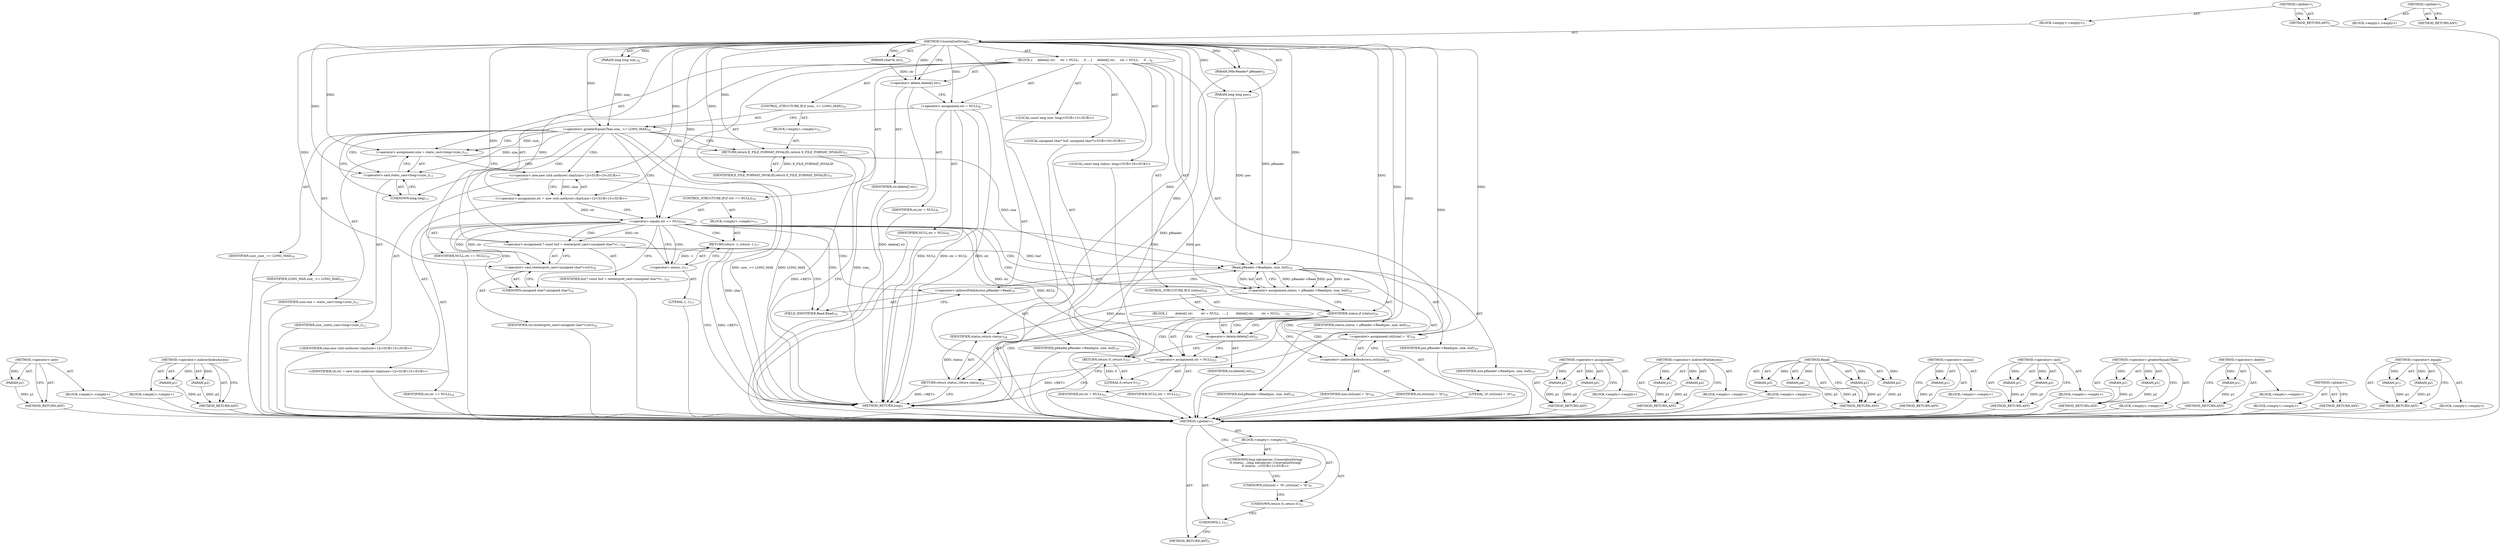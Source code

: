 digraph "&lt;global&gt;" {
vulnerable_125 [label=<(METHOD,&lt;operator&gt;.new)>];
vulnerable_126 [label=<(PARAM,p1)>];
vulnerable_127 [label=<(BLOCK,&lt;empty&gt;,&lt;empty&gt;)>];
vulnerable_128 [label=<(METHOD_RETURN,ANY)>];
vulnerable_150 [label=<(METHOD,&lt;operator&gt;.indirectIndexAccess)>];
vulnerable_151 [label=<(PARAM,p1)>];
vulnerable_152 [label=<(PARAM,p2)>];
vulnerable_153 [label=<(BLOCK,&lt;empty&gt;,&lt;empty&gt;)>];
vulnerable_154 [label=<(METHOD_RETURN,ANY)>];
vulnerable_6 [label=<(METHOD,&lt;global&gt;)<SUB>1</SUB>>];
vulnerable_7 [label=<(BLOCK,&lt;empty&gt;,&lt;empty&gt;)<SUB>1</SUB>>];
vulnerable_8 [label=<(METHOD,UnserializeString)<SUB>1</SUB>>];
vulnerable_9 [label=<(PARAM,IMkvReader* pReader)<SUB>2</SUB>>];
vulnerable_10 [label=<(PARAM,long long pos)<SUB>3</SUB>>];
vulnerable_11 [label=<(PARAM,long long size_)<SUB>4</SUB>>];
vulnerable_12 [label=<(PARAM,char*&amp; str)<SUB>5</SUB>>];
vulnerable_13 [label=<(BLOCK,{
     delete[] str;
     str = NULL;
 
    if ...,{
     delete[] str;
     str = NULL;
 
    if ...)<SUB>6</SUB>>];
vulnerable_14 [label=<(&lt;operator&gt;.delete,delete[] str)<SUB>7</SUB>>];
vulnerable_15 [label=<(IDENTIFIER,str,delete[] str)<SUB>7</SUB>>];
vulnerable_16 [label=<(&lt;operator&gt;.assignment,str = NULL)<SUB>8</SUB>>];
vulnerable_17 [label=<(IDENTIFIER,str,str = NULL)<SUB>8</SUB>>];
vulnerable_18 [label=<(IDENTIFIER,NULL,str = NULL)<SUB>8</SUB>>];
vulnerable_19 [label=<(CONTROL_STRUCTURE,IF,if (size_ &gt;= LONG_MAX))<SUB>10</SUB>>];
vulnerable_20 [label=<(&lt;operator&gt;.greaterEqualsThan,size_ &gt;= LONG_MAX)<SUB>10</SUB>>];
vulnerable_21 [label=<(IDENTIFIER,size_,size_ &gt;= LONG_MAX)<SUB>10</SUB>>];
vulnerable_22 [label=<(IDENTIFIER,LONG_MAX,size_ &gt;= LONG_MAX)<SUB>10</SUB>>];
vulnerable_23 [label=<(BLOCK,&lt;empty&gt;,&lt;empty&gt;)<SUB>11</SUB>>];
vulnerable_24 [label=<(RETURN,return E_FILE_FORMAT_INVALID;,return E_FILE_FORMAT_INVALID;)<SUB>11</SUB>>];
vulnerable_25 [label=<(IDENTIFIER,E_FILE_FORMAT_INVALID,return E_FILE_FORMAT_INVALID;)<SUB>11</SUB>>];
vulnerable_26 [label="<(LOCAL,const long size: long)<SUB>13</SUB>>"];
vulnerable_27 [label=<(&lt;operator&gt;.assignment,size = static_cast&lt;long&gt;(size_))<SUB>13</SUB>>];
vulnerable_28 [label=<(IDENTIFIER,size,size = static_cast&lt;long&gt;(size_))<SUB>13</SUB>>];
vulnerable_29 [label=<(&lt;operator&gt;.cast,static_cast&lt;long&gt;(size_))<SUB>13</SUB>>];
vulnerable_30 [label=<(UNKNOWN,long,long)<SUB>13</SUB>>];
vulnerable_31 [label=<(IDENTIFIER,size_,static_cast&lt;long&gt;(size_))<SUB>13</SUB>>];
vulnerable_32 [label="<(&lt;operator&gt;.assignment,str = new (std::nothrow) char[size+1])<SUB>15</SUB>>"];
vulnerable_33 [label="<(IDENTIFIER,str,str = new (std::nothrow) char[size+1])<SUB>15</SUB>>"];
vulnerable_34 [label="<(&lt;operator&gt;.new,new (std::nothrow) char[size+1])<SUB>15</SUB>>"];
vulnerable_35 [label="<(IDENTIFIER,char,new (std::nothrow) char[size+1])<SUB>15</SUB>>"];
vulnerable_36 [label=<(CONTROL_STRUCTURE,IF,if (str == NULL))<SUB>16</SUB>>];
vulnerable_37 [label=<(&lt;operator&gt;.equals,str == NULL)<SUB>16</SUB>>];
vulnerable_38 [label=<(IDENTIFIER,str,str == NULL)<SUB>16</SUB>>];
vulnerable_39 [label=<(IDENTIFIER,NULL,str == NULL)<SUB>16</SUB>>];
vulnerable_40 [label=<(BLOCK,&lt;empty&gt;,&lt;empty&gt;)<SUB>17</SUB>>];
vulnerable_41 [label=<(RETURN,return -1;,return -1;)<SUB>17</SUB>>];
vulnerable_42 [label=<(&lt;operator&gt;.minus,-1)<SUB>17</SUB>>];
vulnerable_43 [label=<(LITERAL,1,-1)<SUB>17</SUB>>];
vulnerable_44 [label="<(LOCAL,unsigned char* buf: unsigned char*)<SUB>18</SUB>>"];
vulnerable_45 [label=<(&lt;operator&gt;.assignment,* const buf = reinterpret_cast&lt;unsigned char*&gt;(...)<SUB>18</SUB>>];
vulnerable_46 [label=<(IDENTIFIER,buf,* const buf = reinterpret_cast&lt;unsigned char*&gt;(...)<SUB>18</SUB>>];
vulnerable_47 [label=<(&lt;operator&gt;.cast,reinterpret_cast&lt;unsigned char*&gt;(str))<SUB>18</SUB>>];
vulnerable_48 [label=<(UNKNOWN,unsigned char*,unsigned char*)<SUB>18</SUB>>];
vulnerable_49 [label=<(IDENTIFIER,str,reinterpret_cast&lt;unsigned char*&gt;(str))<SUB>18</SUB>>];
vulnerable_50 [label="<(LOCAL,const long status: long)<SUB>19</SUB>>"];
vulnerable_51 [label=<(&lt;operator&gt;.assignment,status = pReader-&gt;Read(pos, size, buf))<SUB>19</SUB>>];
vulnerable_52 [label=<(IDENTIFIER,status,status = pReader-&gt;Read(pos, size, buf))<SUB>19</SUB>>];
vulnerable_53 [label=<(Read,pReader-&gt;Read(pos, size, buf))<SUB>19</SUB>>];
vulnerable_54 [label=<(&lt;operator&gt;.indirectFieldAccess,pReader-&gt;Read)<SUB>19</SUB>>];
vulnerable_55 [label=<(IDENTIFIER,pReader,pReader-&gt;Read(pos, size, buf))<SUB>19</SUB>>];
vulnerable_56 [label=<(FIELD_IDENTIFIER,Read,Read)<SUB>19</SUB>>];
vulnerable_57 [label=<(IDENTIFIER,pos,pReader-&gt;Read(pos, size, buf))<SUB>19</SUB>>];
vulnerable_58 [label=<(IDENTIFIER,size,pReader-&gt;Read(pos, size, buf))<SUB>19</SUB>>];
vulnerable_59 [label=<(IDENTIFIER,buf,pReader-&gt;Read(pos, size, buf))<SUB>19</SUB>>];
vulnerable_60 [label=<(CONTROL_STRUCTURE,IF,if (status))<SUB>20</SUB>>];
vulnerable_61 [label=<(IDENTIFIER,status,if (status))<SUB>20</SUB>>];
vulnerable_62 [label=<(BLOCK,{
        delete[] str;
        str = NULL;
   ...,{
        delete[] str;
        str = NULL;
   ...)<SUB>21</SUB>>];
vulnerable_63 [label=<(&lt;operator&gt;.delete,delete[] str)<SUB>22</SUB>>];
vulnerable_64 [label=<(IDENTIFIER,str,delete[] str)<SUB>22</SUB>>];
vulnerable_65 [label=<(&lt;operator&gt;.assignment,str = NULL)<SUB>23</SUB>>];
vulnerable_66 [label=<(IDENTIFIER,str,str = NULL)<SUB>23</SUB>>];
vulnerable_67 [label=<(IDENTIFIER,NULL,str = NULL)<SUB>23</SUB>>];
vulnerable_68 [label=<(RETURN,return status;,return status;)<SUB>24</SUB>>];
vulnerable_69 [label=<(IDENTIFIER,status,return status;)<SUB>24</SUB>>];
vulnerable_70 [label=<(&lt;operator&gt;.assignment,str[size] = '\0')<SUB>26</SUB>>];
vulnerable_71 [label=<(&lt;operator&gt;.indirectIndexAccess,str[size])<SUB>26</SUB>>];
vulnerable_72 [label=<(IDENTIFIER,str,str[size] = '\0')<SUB>26</SUB>>];
vulnerable_73 [label=<(IDENTIFIER,size,str[size] = '\0')<SUB>26</SUB>>];
vulnerable_74 [label=<(LITERAL,'\0',str[size] = '\0')<SUB>26</SUB>>];
vulnerable_75 [label=<(RETURN,return 0;,return 0;)<SUB>27</SUB>>];
vulnerable_76 [label=<(LITERAL,0,return 0;)<SUB>27</SUB>>];
vulnerable_77 [label=<(METHOD_RETURN,long)<SUB>1</SUB>>];
vulnerable_79 [label=<(METHOD_RETURN,ANY)<SUB>1</SUB>>];
vulnerable_110 [label=<(METHOD,&lt;operator&gt;.assignment)>];
vulnerable_111 [label=<(PARAM,p1)>];
vulnerable_112 [label=<(PARAM,p2)>];
vulnerable_113 [label=<(BLOCK,&lt;empty&gt;,&lt;empty&gt;)>];
vulnerable_114 [label=<(METHOD_RETURN,ANY)>];
vulnerable_145 [label=<(METHOD,&lt;operator&gt;.indirectFieldAccess)>];
vulnerable_146 [label=<(PARAM,p1)>];
vulnerable_147 [label=<(PARAM,p2)>];
vulnerable_148 [label=<(BLOCK,&lt;empty&gt;,&lt;empty&gt;)>];
vulnerable_149 [label=<(METHOD_RETURN,ANY)>];
vulnerable_138 [label=<(METHOD,Read)>];
vulnerable_139 [label=<(PARAM,p1)>];
vulnerable_140 [label=<(PARAM,p2)>];
vulnerable_141 [label=<(PARAM,p3)>];
vulnerable_142 [label=<(PARAM,p4)>];
vulnerable_143 [label=<(BLOCK,&lt;empty&gt;,&lt;empty&gt;)>];
vulnerable_144 [label=<(METHOD_RETURN,ANY)>];
vulnerable_134 [label=<(METHOD,&lt;operator&gt;.minus)>];
vulnerable_135 [label=<(PARAM,p1)>];
vulnerable_136 [label=<(BLOCK,&lt;empty&gt;,&lt;empty&gt;)>];
vulnerable_137 [label=<(METHOD_RETURN,ANY)>];
vulnerable_120 [label=<(METHOD,&lt;operator&gt;.cast)>];
vulnerable_121 [label=<(PARAM,p1)>];
vulnerable_122 [label=<(PARAM,p2)>];
vulnerable_123 [label=<(BLOCK,&lt;empty&gt;,&lt;empty&gt;)>];
vulnerable_124 [label=<(METHOD_RETURN,ANY)>];
vulnerable_115 [label=<(METHOD,&lt;operator&gt;.greaterEqualsThan)>];
vulnerable_116 [label=<(PARAM,p1)>];
vulnerable_117 [label=<(PARAM,p2)>];
vulnerable_118 [label=<(BLOCK,&lt;empty&gt;,&lt;empty&gt;)>];
vulnerable_119 [label=<(METHOD_RETURN,ANY)>];
vulnerable_106 [label=<(METHOD,&lt;operator&gt;.delete)>];
vulnerable_107 [label=<(PARAM,p1)>];
vulnerable_108 [label=<(BLOCK,&lt;empty&gt;,&lt;empty&gt;)>];
vulnerable_109 [label=<(METHOD_RETURN,ANY)>];
vulnerable_100 [label=<(METHOD,&lt;global&gt;)<SUB>1</SUB>>];
vulnerable_101 [label=<(BLOCK,&lt;empty&gt;,&lt;empty&gt;)>];
vulnerable_102 [label=<(METHOD_RETURN,ANY)>];
vulnerable_129 [label=<(METHOD,&lt;operator&gt;.equals)>];
vulnerable_130 [label=<(PARAM,p1)>];
vulnerable_131 [label=<(PARAM,p2)>];
vulnerable_132 [label=<(BLOCK,&lt;empty&gt;,&lt;empty&gt;)>];
vulnerable_133 [label=<(METHOD_RETURN,ANY)>];
fixed_6 [label=<(METHOD,&lt;global&gt;)<SUB>1</SUB>>];
fixed_7 [label=<(BLOCK,&lt;empty&gt;,&lt;empty&gt;)<SUB>1</SUB>>];
fixed_8 [label="<(UNKNOWN,long mkvparser::UnserializeString(
  if (status...,long mkvparser::UnserializeString(
  if (status...)<SUB>1</SUB>>"];
fixed_9 [label=<(UNKNOWN,str[size] = '\0';,str[size] = '\0';)<SUB>9</SUB>>];
fixed_10 [label=<(UNKNOWN,return 0;,return 0;)<SUB>11</SUB>>];
fixed_11 [label=<(UNKNOWN,},})<SUB>12</SUB>>];
fixed_12 [label=<(METHOD_RETURN,ANY)<SUB>1</SUB>>];
fixed_17 [label=<(METHOD,&lt;global&gt;)<SUB>1</SUB>>];
fixed_18 [label=<(BLOCK,&lt;empty&gt;,&lt;empty&gt;)>];
fixed_19 [label=<(METHOD_RETURN,ANY)>];
vulnerable_125 -> vulnerable_126  [key=0, label="AST: "];
vulnerable_125 -> vulnerable_126  [key=1, label="DDG: "];
vulnerable_125 -> vulnerable_127  [key=0, label="AST: "];
vulnerable_125 -> vulnerable_128  [key=0, label="AST: "];
vulnerable_125 -> vulnerable_128  [key=1, label="CFG: "];
vulnerable_126 -> vulnerable_128  [key=0, label="DDG: p1"];
vulnerable_127 -> fixed_6  [key=0];
vulnerable_128 -> fixed_6  [key=0];
vulnerable_150 -> vulnerable_151  [key=0, label="AST: "];
vulnerable_150 -> vulnerable_151  [key=1, label="DDG: "];
vulnerable_150 -> vulnerable_153  [key=0, label="AST: "];
vulnerable_150 -> vulnerable_152  [key=0, label="AST: "];
vulnerable_150 -> vulnerable_152  [key=1, label="DDG: "];
vulnerable_150 -> vulnerable_154  [key=0, label="AST: "];
vulnerable_150 -> vulnerable_154  [key=1, label="CFG: "];
vulnerable_151 -> vulnerable_154  [key=0, label="DDG: p1"];
vulnerable_152 -> vulnerable_154  [key=0, label="DDG: p2"];
vulnerable_153 -> fixed_6  [key=0];
vulnerable_154 -> fixed_6  [key=0];
vulnerable_6 -> vulnerable_7  [key=0, label="AST: "];
vulnerable_6 -> vulnerable_79  [key=0, label="AST: "];
vulnerable_6 -> vulnerable_79  [key=1, label="CFG: "];
vulnerable_7 -> vulnerable_8  [key=0, label="AST: "];
vulnerable_8 -> vulnerable_9  [key=0, label="AST: "];
vulnerable_8 -> vulnerable_9  [key=1, label="DDG: "];
vulnerable_8 -> vulnerable_10  [key=0, label="AST: "];
vulnerable_8 -> vulnerable_10  [key=1, label="DDG: "];
vulnerable_8 -> vulnerable_11  [key=0, label="AST: "];
vulnerable_8 -> vulnerable_11  [key=1, label="DDG: "];
vulnerable_8 -> vulnerable_12  [key=0, label="AST: "];
vulnerable_8 -> vulnerable_12  [key=1, label="DDG: "];
vulnerable_8 -> vulnerable_13  [key=0, label="AST: "];
vulnerable_8 -> vulnerable_77  [key=0, label="AST: "];
vulnerable_8 -> vulnerable_14  [key=0, label="CFG: "];
vulnerable_8 -> vulnerable_14  [key=1, label="DDG: "];
vulnerable_8 -> vulnerable_16  [key=0, label="DDG: "];
vulnerable_8 -> vulnerable_27  [key=0, label="DDG: "];
vulnerable_8 -> vulnerable_45  [key=0, label="DDG: "];
vulnerable_8 -> vulnerable_70  [key=0, label="DDG: "];
vulnerable_8 -> vulnerable_75  [key=0, label="DDG: "];
vulnerable_8 -> vulnerable_61  [key=0, label="DDG: "];
vulnerable_8 -> vulnerable_76  [key=0, label="DDG: "];
vulnerable_8 -> vulnerable_20  [key=0, label="DDG: "];
vulnerable_8 -> vulnerable_24  [key=0, label="DDG: "];
vulnerable_8 -> vulnerable_29  [key=0, label="DDG: "];
vulnerable_8 -> vulnerable_34  [key=0, label="DDG: "];
vulnerable_8 -> vulnerable_37  [key=0, label="DDG: "];
vulnerable_8 -> vulnerable_47  [key=0, label="DDG: "];
vulnerable_8 -> vulnerable_53  [key=0, label="DDG: "];
vulnerable_8 -> vulnerable_65  [key=0, label="DDG: "];
vulnerable_8 -> vulnerable_25  [key=0, label="DDG: "];
vulnerable_8 -> vulnerable_63  [key=0, label="DDG: "];
vulnerable_8 -> vulnerable_69  [key=0, label="DDG: "];
vulnerable_8 -> vulnerable_42  [key=0, label="DDG: "];
vulnerable_9 -> vulnerable_77  [key=0, label="DDG: pReader"];
vulnerable_9 -> vulnerable_53  [key=0, label="DDG: pReader"];
vulnerable_10 -> vulnerable_77  [key=0, label="DDG: pos"];
vulnerable_10 -> vulnerable_53  [key=0, label="DDG: pos"];
vulnerable_11 -> vulnerable_20  [key=0, label="DDG: size_"];
vulnerable_12 -> vulnerable_14  [key=0, label="DDG: str"];
vulnerable_13 -> vulnerable_14  [key=0, label="AST: "];
vulnerable_13 -> vulnerable_16  [key=0, label="AST: "];
vulnerable_13 -> vulnerable_19  [key=0, label="AST: "];
vulnerable_13 -> vulnerable_26  [key=0, label="AST: "];
vulnerable_13 -> vulnerable_27  [key=0, label="AST: "];
vulnerable_13 -> vulnerable_32  [key=0, label="AST: "];
vulnerable_13 -> vulnerable_36  [key=0, label="AST: "];
vulnerable_13 -> vulnerable_44  [key=0, label="AST: "];
vulnerable_13 -> vulnerable_45  [key=0, label="AST: "];
vulnerable_13 -> vulnerable_50  [key=0, label="AST: "];
vulnerable_13 -> vulnerable_51  [key=0, label="AST: "];
vulnerable_13 -> vulnerable_60  [key=0, label="AST: "];
vulnerable_13 -> vulnerable_70  [key=0, label="AST: "];
vulnerable_13 -> vulnerable_75  [key=0, label="AST: "];
vulnerable_14 -> vulnerable_15  [key=0, label="AST: "];
vulnerable_14 -> vulnerable_16  [key=0, label="CFG: "];
vulnerable_14 -> vulnerable_77  [key=0, label="DDG: delete[] str"];
vulnerable_15 -> fixed_6  [key=0];
vulnerable_16 -> vulnerable_17  [key=0, label="AST: "];
vulnerable_16 -> vulnerable_18  [key=0, label="AST: "];
vulnerable_16 -> vulnerable_20  [key=0, label="CFG: "];
vulnerable_16 -> vulnerable_77  [key=0, label="DDG: str"];
vulnerable_16 -> vulnerable_77  [key=1, label="DDG: NULL"];
vulnerable_16 -> vulnerable_77  [key=2, label="DDG: str = NULL"];
vulnerable_17 -> fixed_6  [key=0];
vulnerable_18 -> fixed_6  [key=0];
vulnerable_19 -> vulnerable_20  [key=0, label="AST: "];
vulnerable_19 -> vulnerable_23  [key=0, label="AST: "];
vulnerable_20 -> vulnerable_21  [key=0, label="AST: "];
vulnerable_20 -> vulnerable_22  [key=0, label="AST: "];
vulnerable_20 -> vulnerable_24  [key=0, label="CFG: "];
vulnerable_20 -> vulnerable_24  [key=1, label="CDG: "];
vulnerable_20 -> vulnerable_30  [key=0, label="CFG: "];
vulnerable_20 -> vulnerable_30  [key=1, label="CDG: "];
vulnerable_20 -> vulnerable_77  [key=0, label="DDG: size_"];
vulnerable_20 -> vulnerable_77  [key=1, label="DDG: size_ &gt;= LONG_MAX"];
vulnerable_20 -> vulnerable_77  [key=2, label="DDG: LONG_MAX"];
vulnerable_20 -> vulnerable_27  [key=0, label="DDG: size_"];
vulnerable_20 -> vulnerable_27  [key=1, label="CDG: "];
vulnerable_20 -> vulnerable_29  [key=0, label="DDG: size_"];
vulnerable_20 -> vulnerable_29  [key=1, label="CDG: "];
vulnerable_20 -> vulnerable_34  [key=0, label="CDG: "];
vulnerable_20 -> vulnerable_32  [key=0, label="CDG: "];
vulnerable_20 -> vulnerable_37  [key=0, label="CDG: "];
vulnerable_21 -> fixed_6  [key=0];
vulnerable_22 -> fixed_6  [key=0];
vulnerable_23 -> vulnerable_24  [key=0, label="AST: "];
vulnerable_24 -> vulnerable_25  [key=0, label="AST: "];
vulnerable_24 -> vulnerable_77  [key=0, label="CFG: "];
vulnerable_24 -> vulnerable_77  [key=1, label="DDG: &lt;RET&gt;"];
vulnerable_25 -> vulnerable_24  [key=0, label="DDG: E_FILE_FORMAT_INVALID"];
vulnerable_26 -> fixed_6  [key=0];
vulnerable_27 -> vulnerable_28  [key=0, label="AST: "];
vulnerable_27 -> vulnerable_29  [key=0, label="AST: "];
vulnerable_27 -> vulnerable_34  [key=0, label="CFG: "];
vulnerable_27 -> vulnerable_53  [key=0, label="DDG: size"];
vulnerable_28 -> fixed_6  [key=0];
vulnerable_29 -> vulnerable_30  [key=0, label="AST: "];
vulnerable_29 -> vulnerable_31  [key=0, label="AST: "];
vulnerable_29 -> vulnerable_27  [key=0, label="CFG: "];
vulnerable_30 -> vulnerable_29  [key=0, label="CFG: "];
vulnerable_31 -> fixed_6  [key=0];
vulnerable_32 -> vulnerable_33  [key=0, label="AST: "];
vulnerable_32 -> vulnerable_34  [key=0, label="AST: "];
vulnerable_32 -> vulnerable_37  [key=0, label="CFG: "];
vulnerable_32 -> vulnerable_37  [key=1, label="DDG: str"];
vulnerable_33 -> fixed_6  [key=0];
vulnerable_34 -> vulnerable_35  [key=0, label="AST: "];
vulnerable_34 -> vulnerable_32  [key=0, label="CFG: "];
vulnerable_34 -> vulnerable_32  [key=1, label="DDG: char"];
vulnerable_34 -> vulnerable_77  [key=0, label="DDG: char"];
vulnerable_35 -> fixed_6  [key=0];
vulnerable_36 -> vulnerable_37  [key=0, label="AST: "];
vulnerable_36 -> vulnerable_40  [key=0, label="AST: "];
vulnerable_37 -> vulnerable_38  [key=0, label="AST: "];
vulnerable_37 -> vulnerable_39  [key=0, label="AST: "];
vulnerable_37 -> vulnerable_42  [key=0, label="CFG: "];
vulnerable_37 -> vulnerable_42  [key=1, label="CDG: "];
vulnerable_37 -> vulnerable_48  [key=0, label="CFG: "];
vulnerable_37 -> vulnerable_48  [key=1, label="CDG: "];
vulnerable_37 -> vulnerable_45  [key=0, label="DDG: str"];
vulnerable_37 -> vulnerable_45  [key=1, label="CDG: "];
vulnerable_37 -> vulnerable_47  [key=0, label="DDG: str"];
vulnerable_37 -> vulnerable_47  [key=1, label="CDG: "];
vulnerable_37 -> vulnerable_65  [key=0, label="DDG: NULL"];
vulnerable_37 -> vulnerable_63  [key=0, label="DDG: str"];
vulnerable_37 -> vulnerable_61  [key=0, label="CDG: "];
vulnerable_37 -> vulnerable_51  [key=0, label="CDG: "];
vulnerable_37 -> vulnerable_53  [key=0, label="CDG: "];
vulnerable_37 -> vulnerable_56  [key=0, label="CDG: "];
vulnerable_37 -> vulnerable_41  [key=0, label="CDG: "];
vulnerable_37 -> vulnerable_54  [key=0, label="CDG: "];
vulnerable_38 -> fixed_6  [key=0];
vulnerable_39 -> fixed_6  [key=0];
vulnerable_40 -> vulnerable_41  [key=0, label="AST: "];
vulnerable_41 -> vulnerable_42  [key=0, label="AST: "];
vulnerable_41 -> vulnerable_77  [key=0, label="CFG: "];
vulnerable_41 -> vulnerable_77  [key=1, label="DDG: &lt;RET&gt;"];
vulnerable_42 -> vulnerable_43  [key=0, label="AST: "];
vulnerable_42 -> vulnerable_41  [key=0, label="CFG: "];
vulnerable_42 -> vulnerable_41  [key=1, label="DDG: -1"];
vulnerable_43 -> fixed_6  [key=0];
vulnerable_44 -> fixed_6  [key=0];
vulnerable_45 -> vulnerable_46  [key=0, label="AST: "];
vulnerable_45 -> vulnerable_47  [key=0, label="AST: "];
vulnerable_45 -> vulnerable_56  [key=0, label="CFG: "];
vulnerable_45 -> vulnerable_53  [key=0, label="DDG: buf"];
vulnerable_46 -> fixed_6  [key=0];
vulnerable_47 -> vulnerable_48  [key=0, label="AST: "];
vulnerable_47 -> vulnerable_49  [key=0, label="AST: "];
vulnerable_47 -> vulnerable_45  [key=0, label="CFG: "];
vulnerable_48 -> vulnerable_47  [key=0, label="CFG: "];
vulnerable_49 -> fixed_6  [key=0];
vulnerable_50 -> fixed_6  [key=0];
vulnerable_51 -> vulnerable_52  [key=0, label="AST: "];
vulnerable_51 -> vulnerable_53  [key=0, label="AST: "];
vulnerable_51 -> vulnerable_61  [key=0, label="CFG: "];
vulnerable_51 -> vulnerable_69  [key=0, label="DDG: status"];
vulnerable_52 -> fixed_6  [key=0];
vulnerable_53 -> vulnerable_54  [key=0, label="AST: "];
vulnerable_53 -> vulnerable_57  [key=0, label="AST: "];
vulnerable_53 -> vulnerable_58  [key=0, label="AST: "];
vulnerable_53 -> vulnerable_59  [key=0, label="AST: "];
vulnerable_53 -> vulnerable_51  [key=0, label="CFG: "];
vulnerable_53 -> vulnerable_51  [key=1, label="DDG: pReader-&gt;Read"];
vulnerable_53 -> vulnerable_51  [key=2, label="DDG: pos"];
vulnerable_53 -> vulnerable_51  [key=3, label="DDG: size"];
vulnerable_53 -> vulnerable_51  [key=4, label="DDG: buf"];
vulnerable_54 -> vulnerable_55  [key=0, label="AST: "];
vulnerable_54 -> vulnerable_56  [key=0, label="AST: "];
vulnerable_54 -> vulnerable_53  [key=0, label="CFG: "];
vulnerable_55 -> fixed_6  [key=0];
vulnerable_56 -> vulnerable_54  [key=0, label="CFG: "];
vulnerable_57 -> fixed_6  [key=0];
vulnerable_58 -> fixed_6  [key=0];
vulnerable_59 -> fixed_6  [key=0];
vulnerable_60 -> vulnerable_61  [key=0, label="AST: "];
vulnerable_60 -> vulnerable_62  [key=0, label="AST: "];
vulnerable_61 -> vulnerable_63  [key=0, label="CFG: "];
vulnerable_61 -> vulnerable_63  [key=1, label="CDG: "];
vulnerable_61 -> vulnerable_71  [key=0, label="CFG: "];
vulnerable_61 -> vulnerable_71  [key=1, label="CDG: "];
vulnerable_61 -> vulnerable_68  [key=0, label="CDG: "];
vulnerable_61 -> vulnerable_75  [key=0, label="CDG: "];
vulnerable_61 -> vulnerable_70  [key=0, label="CDG: "];
vulnerable_61 -> vulnerable_65  [key=0, label="CDG: "];
vulnerable_62 -> vulnerable_63  [key=0, label="AST: "];
vulnerable_62 -> vulnerable_65  [key=0, label="AST: "];
vulnerable_62 -> vulnerable_68  [key=0, label="AST: "];
vulnerable_63 -> vulnerable_64  [key=0, label="AST: "];
vulnerable_63 -> vulnerable_65  [key=0, label="CFG: "];
vulnerable_64 -> fixed_6  [key=0];
vulnerable_65 -> vulnerable_66  [key=0, label="AST: "];
vulnerable_65 -> vulnerable_67  [key=0, label="AST: "];
vulnerable_65 -> vulnerable_68  [key=0, label="CFG: "];
vulnerable_66 -> fixed_6  [key=0];
vulnerable_67 -> fixed_6  [key=0];
vulnerable_68 -> vulnerable_69  [key=0, label="AST: "];
vulnerable_68 -> vulnerable_77  [key=0, label="CFG: "];
vulnerable_68 -> vulnerable_77  [key=1, label="DDG: &lt;RET&gt;"];
vulnerable_69 -> vulnerable_68  [key=0, label="DDG: status"];
vulnerable_70 -> vulnerable_71  [key=0, label="AST: "];
vulnerable_70 -> vulnerable_74  [key=0, label="AST: "];
vulnerable_70 -> vulnerable_75  [key=0, label="CFG: "];
vulnerable_71 -> vulnerable_72  [key=0, label="AST: "];
vulnerable_71 -> vulnerable_73  [key=0, label="AST: "];
vulnerable_71 -> vulnerable_70  [key=0, label="CFG: "];
vulnerable_72 -> fixed_6  [key=0];
vulnerable_73 -> fixed_6  [key=0];
vulnerable_74 -> fixed_6  [key=0];
vulnerable_75 -> vulnerable_76  [key=0, label="AST: "];
vulnerable_75 -> vulnerable_77  [key=0, label="CFG: "];
vulnerable_75 -> vulnerable_77  [key=1, label="DDG: &lt;RET&gt;"];
vulnerable_76 -> vulnerable_75  [key=0, label="DDG: 0"];
vulnerable_77 -> fixed_6  [key=0];
vulnerable_79 -> fixed_6  [key=0];
vulnerable_110 -> vulnerable_111  [key=0, label="AST: "];
vulnerable_110 -> vulnerable_111  [key=1, label="DDG: "];
vulnerable_110 -> vulnerable_113  [key=0, label="AST: "];
vulnerable_110 -> vulnerable_112  [key=0, label="AST: "];
vulnerable_110 -> vulnerable_112  [key=1, label="DDG: "];
vulnerable_110 -> vulnerable_114  [key=0, label="AST: "];
vulnerable_110 -> vulnerable_114  [key=1, label="CFG: "];
vulnerable_111 -> vulnerable_114  [key=0, label="DDG: p1"];
vulnerable_112 -> vulnerable_114  [key=0, label="DDG: p2"];
vulnerable_113 -> fixed_6  [key=0];
vulnerable_114 -> fixed_6  [key=0];
vulnerable_145 -> vulnerable_146  [key=0, label="AST: "];
vulnerable_145 -> vulnerable_146  [key=1, label="DDG: "];
vulnerable_145 -> vulnerable_148  [key=0, label="AST: "];
vulnerable_145 -> vulnerable_147  [key=0, label="AST: "];
vulnerable_145 -> vulnerable_147  [key=1, label="DDG: "];
vulnerable_145 -> vulnerable_149  [key=0, label="AST: "];
vulnerable_145 -> vulnerable_149  [key=1, label="CFG: "];
vulnerable_146 -> vulnerable_149  [key=0, label="DDG: p1"];
vulnerable_147 -> vulnerable_149  [key=0, label="DDG: p2"];
vulnerable_148 -> fixed_6  [key=0];
vulnerable_149 -> fixed_6  [key=0];
vulnerable_138 -> vulnerable_139  [key=0, label="AST: "];
vulnerable_138 -> vulnerable_139  [key=1, label="DDG: "];
vulnerable_138 -> vulnerable_143  [key=0, label="AST: "];
vulnerable_138 -> vulnerable_140  [key=0, label="AST: "];
vulnerable_138 -> vulnerable_140  [key=1, label="DDG: "];
vulnerable_138 -> vulnerable_144  [key=0, label="AST: "];
vulnerable_138 -> vulnerable_144  [key=1, label="CFG: "];
vulnerable_138 -> vulnerable_141  [key=0, label="AST: "];
vulnerable_138 -> vulnerable_141  [key=1, label="DDG: "];
vulnerable_138 -> vulnerable_142  [key=0, label="AST: "];
vulnerable_138 -> vulnerable_142  [key=1, label="DDG: "];
vulnerable_139 -> vulnerable_144  [key=0, label="DDG: p1"];
vulnerable_140 -> vulnerable_144  [key=0, label="DDG: p2"];
vulnerable_141 -> vulnerable_144  [key=0, label="DDG: p3"];
vulnerable_142 -> vulnerable_144  [key=0, label="DDG: p4"];
vulnerable_143 -> fixed_6  [key=0];
vulnerable_144 -> fixed_6  [key=0];
vulnerable_134 -> vulnerable_135  [key=0, label="AST: "];
vulnerable_134 -> vulnerable_135  [key=1, label="DDG: "];
vulnerable_134 -> vulnerable_136  [key=0, label="AST: "];
vulnerable_134 -> vulnerable_137  [key=0, label="AST: "];
vulnerable_134 -> vulnerable_137  [key=1, label="CFG: "];
vulnerable_135 -> vulnerable_137  [key=0, label="DDG: p1"];
vulnerable_136 -> fixed_6  [key=0];
vulnerable_137 -> fixed_6  [key=0];
vulnerable_120 -> vulnerable_121  [key=0, label="AST: "];
vulnerable_120 -> vulnerable_121  [key=1, label="DDG: "];
vulnerable_120 -> vulnerable_123  [key=0, label="AST: "];
vulnerable_120 -> vulnerable_122  [key=0, label="AST: "];
vulnerable_120 -> vulnerable_122  [key=1, label="DDG: "];
vulnerable_120 -> vulnerable_124  [key=0, label="AST: "];
vulnerable_120 -> vulnerable_124  [key=1, label="CFG: "];
vulnerable_121 -> vulnerable_124  [key=0, label="DDG: p1"];
vulnerable_122 -> vulnerable_124  [key=0, label="DDG: p2"];
vulnerable_123 -> fixed_6  [key=0];
vulnerable_124 -> fixed_6  [key=0];
vulnerable_115 -> vulnerable_116  [key=0, label="AST: "];
vulnerable_115 -> vulnerable_116  [key=1, label="DDG: "];
vulnerable_115 -> vulnerable_118  [key=0, label="AST: "];
vulnerable_115 -> vulnerable_117  [key=0, label="AST: "];
vulnerable_115 -> vulnerable_117  [key=1, label="DDG: "];
vulnerable_115 -> vulnerable_119  [key=0, label="AST: "];
vulnerable_115 -> vulnerable_119  [key=1, label="CFG: "];
vulnerable_116 -> vulnerable_119  [key=0, label="DDG: p1"];
vulnerable_117 -> vulnerable_119  [key=0, label="DDG: p2"];
vulnerable_118 -> fixed_6  [key=0];
vulnerable_119 -> fixed_6  [key=0];
vulnerable_106 -> vulnerable_107  [key=0, label="AST: "];
vulnerable_106 -> vulnerable_107  [key=1, label="DDG: "];
vulnerable_106 -> vulnerable_108  [key=0, label="AST: "];
vulnerable_106 -> vulnerable_109  [key=0, label="AST: "];
vulnerable_106 -> vulnerable_109  [key=1, label="CFG: "];
vulnerable_107 -> vulnerable_109  [key=0, label="DDG: p1"];
vulnerable_108 -> fixed_6  [key=0];
vulnerable_109 -> fixed_6  [key=0];
vulnerable_100 -> vulnerable_101  [key=0, label="AST: "];
vulnerable_100 -> vulnerable_102  [key=0, label="AST: "];
vulnerable_100 -> vulnerable_102  [key=1, label="CFG: "];
vulnerable_101 -> fixed_6  [key=0];
vulnerable_102 -> fixed_6  [key=0];
vulnerable_129 -> vulnerable_130  [key=0, label="AST: "];
vulnerable_129 -> vulnerable_130  [key=1, label="DDG: "];
vulnerable_129 -> vulnerable_132  [key=0, label="AST: "];
vulnerable_129 -> vulnerable_131  [key=0, label="AST: "];
vulnerable_129 -> vulnerable_131  [key=1, label="DDG: "];
vulnerable_129 -> vulnerable_133  [key=0, label="AST: "];
vulnerable_129 -> vulnerable_133  [key=1, label="CFG: "];
vulnerable_130 -> vulnerable_133  [key=0, label="DDG: p1"];
vulnerable_131 -> vulnerable_133  [key=0, label="DDG: p2"];
vulnerable_132 -> fixed_6  [key=0];
vulnerable_133 -> fixed_6  [key=0];
fixed_6 -> fixed_7  [key=0, label="AST: "];
fixed_6 -> fixed_12  [key=0, label="AST: "];
fixed_6 -> fixed_8  [key=0, label="CFG: "];
fixed_7 -> fixed_8  [key=0, label="AST: "];
fixed_7 -> fixed_9  [key=0, label="AST: "];
fixed_7 -> fixed_10  [key=0, label="AST: "];
fixed_7 -> fixed_11  [key=0, label="AST: "];
fixed_8 -> fixed_9  [key=0, label="CFG: "];
fixed_9 -> fixed_10  [key=0, label="CFG: "];
fixed_10 -> fixed_11  [key=0, label="CFG: "];
fixed_11 -> fixed_12  [key=0, label="CFG: "];
fixed_17 -> fixed_18  [key=0, label="AST: "];
fixed_17 -> fixed_19  [key=0, label="AST: "];
fixed_17 -> fixed_19  [key=1, label="CFG: "];
}
